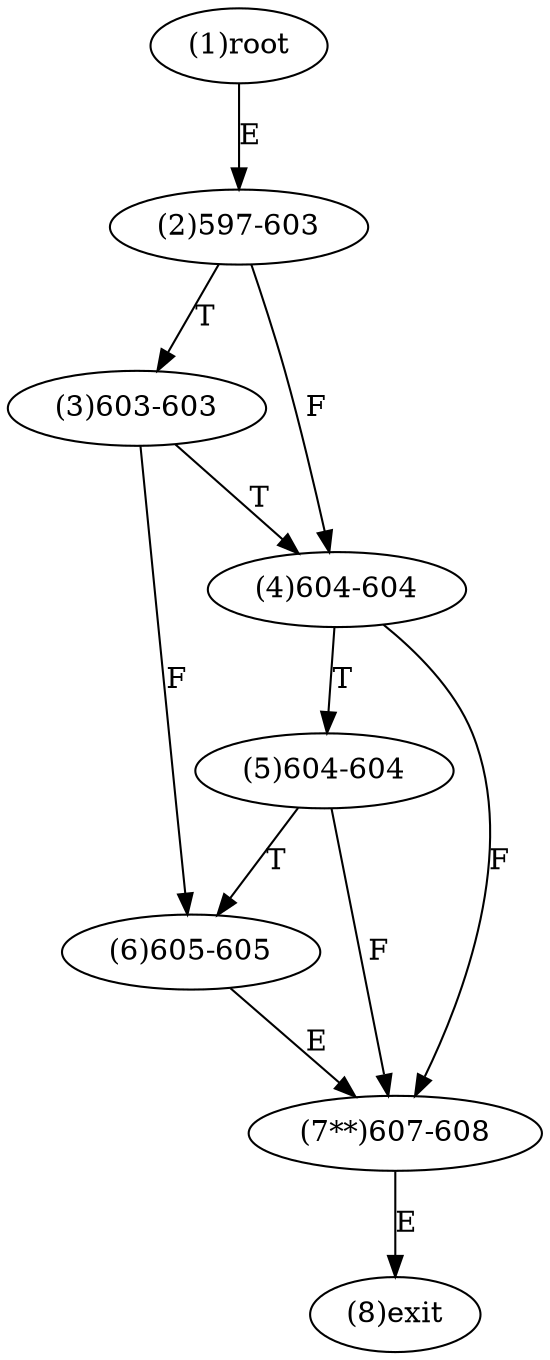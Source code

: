 digraph "" { 
1[ label="(1)root"];
2[ label="(2)597-603"];
3[ label="(3)603-603"];
4[ label="(4)604-604"];
5[ label="(5)604-604"];
6[ label="(6)605-605"];
7[ label="(7**)607-608"];
8[ label="(8)exit"];
1->2[ label="E"];
2->4[ label="F"];
2->3[ label="T"];
3->6[ label="F"];
3->4[ label="T"];
4->7[ label="F"];
4->5[ label="T"];
5->7[ label="F"];
5->6[ label="T"];
6->7[ label="E"];
7->8[ label="E"];
}